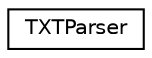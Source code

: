 digraph "类继承关系图"
{
  edge [fontname="Helvetica",fontsize="10",labelfontname="Helvetica",labelfontsize="10"];
  node [fontname="Helvetica",fontsize="10",shape=record];
  rankdir="LR";
  Node0 [label="TXTParser",height=0.2,width=0.4,color="black", fillcolor="white", style="filled",URL="$class_t_x_t_parser.html"];
}
